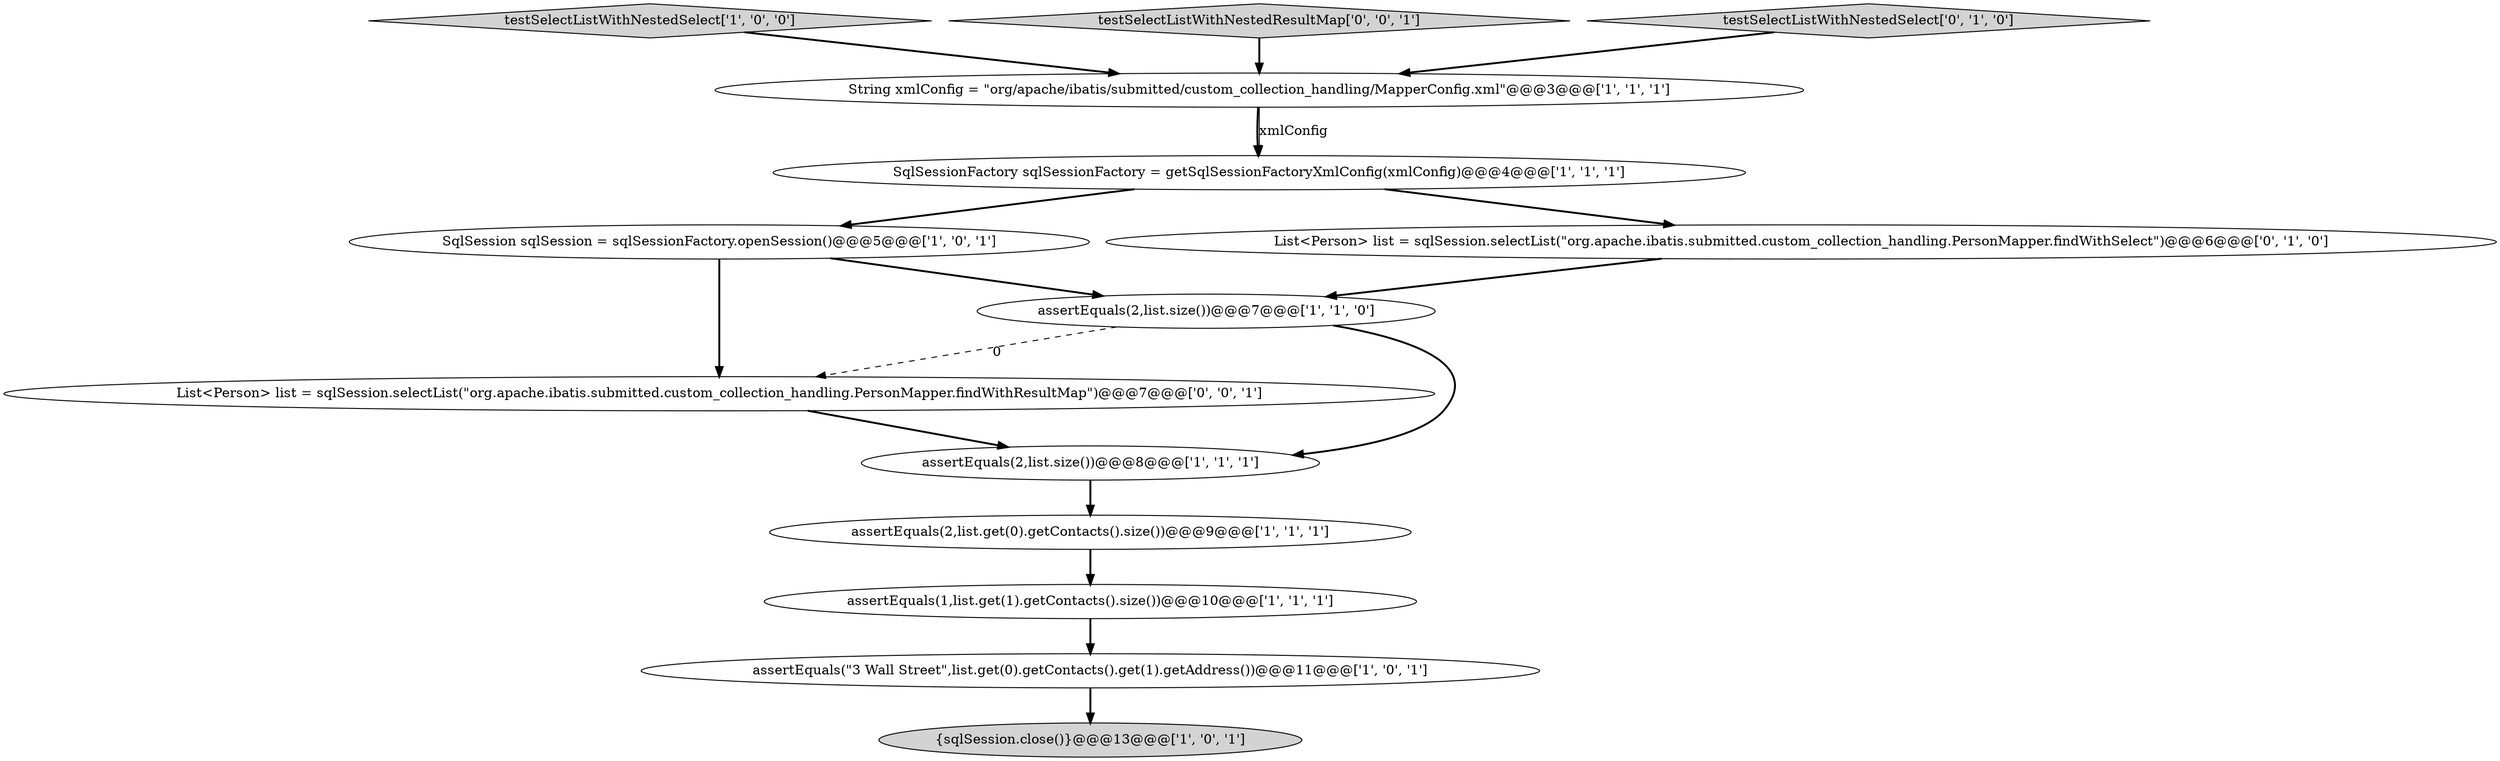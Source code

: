 digraph {
13 [style = filled, label = "List<Person> list = sqlSession.selectList(\"org.apache.ibatis.submitted.custom_collection_handling.PersonMapper.findWithResultMap\")@@@7@@@['0', '0', '1']", fillcolor = white, shape = ellipse image = "AAA0AAABBB3BBB"];
3 [style = filled, label = "SqlSession sqlSession = sqlSessionFactory.openSession()@@@5@@@['1', '0', '1']", fillcolor = white, shape = ellipse image = "AAA0AAABBB1BBB"];
2 [style = filled, label = "String xmlConfig = \"org/apache/ibatis/submitted/custom_collection_handling/MapperConfig.xml\"@@@3@@@['1', '1', '1']", fillcolor = white, shape = ellipse image = "AAA0AAABBB1BBB"];
1 [style = filled, label = "testSelectListWithNestedSelect['1', '0', '0']", fillcolor = lightgray, shape = diamond image = "AAA0AAABBB1BBB"];
4 [style = filled, label = "assertEquals(2,list.size())@@@8@@@['1', '1', '1']", fillcolor = white, shape = ellipse image = "AAA0AAABBB1BBB"];
5 [style = filled, label = "assertEquals(\"3 Wall Street\",list.get(0).getContacts().get(1).getAddress())@@@11@@@['1', '0', '1']", fillcolor = white, shape = ellipse image = "AAA0AAABBB1BBB"];
8 [style = filled, label = "assertEquals(1,list.get(1).getContacts().size())@@@10@@@['1', '1', '1']", fillcolor = white, shape = ellipse image = "AAA0AAABBB1BBB"];
12 [style = filled, label = "testSelectListWithNestedResultMap['0', '0', '1']", fillcolor = lightgray, shape = diamond image = "AAA0AAABBB3BBB"];
0 [style = filled, label = "{sqlSession.close()}@@@13@@@['1', '0', '1']", fillcolor = lightgray, shape = ellipse image = "AAA0AAABBB1BBB"];
6 [style = filled, label = "assertEquals(2,list.size())@@@7@@@['1', '1', '0']", fillcolor = white, shape = ellipse image = "AAA0AAABBB1BBB"];
9 [style = filled, label = "assertEquals(2,list.get(0).getContacts().size())@@@9@@@['1', '1', '1']", fillcolor = white, shape = ellipse image = "AAA0AAABBB1BBB"];
7 [style = filled, label = "SqlSessionFactory sqlSessionFactory = getSqlSessionFactoryXmlConfig(xmlConfig)@@@4@@@['1', '1', '1']", fillcolor = white, shape = ellipse image = "AAA0AAABBB1BBB"];
11 [style = filled, label = "testSelectListWithNestedSelect['0', '1', '0']", fillcolor = lightgray, shape = diamond image = "AAA0AAABBB2BBB"];
10 [style = filled, label = "List<Person> list = sqlSession.selectList(\"org.apache.ibatis.submitted.custom_collection_handling.PersonMapper.findWithSelect\")@@@6@@@['0', '1', '0']", fillcolor = white, shape = ellipse image = "AAA0AAABBB2BBB"];
3->13 [style = bold, label=""];
4->9 [style = bold, label=""];
6->4 [style = bold, label=""];
3->6 [style = bold, label=""];
12->2 [style = bold, label=""];
1->2 [style = bold, label=""];
2->7 [style = bold, label=""];
6->13 [style = dashed, label="0"];
8->5 [style = bold, label=""];
5->0 [style = bold, label=""];
2->7 [style = solid, label="xmlConfig"];
9->8 [style = bold, label=""];
7->10 [style = bold, label=""];
10->6 [style = bold, label=""];
11->2 [style = bold, label=""];
7->3 [style = bold, label=""];
13->4 [style = bold, label=""];
}
